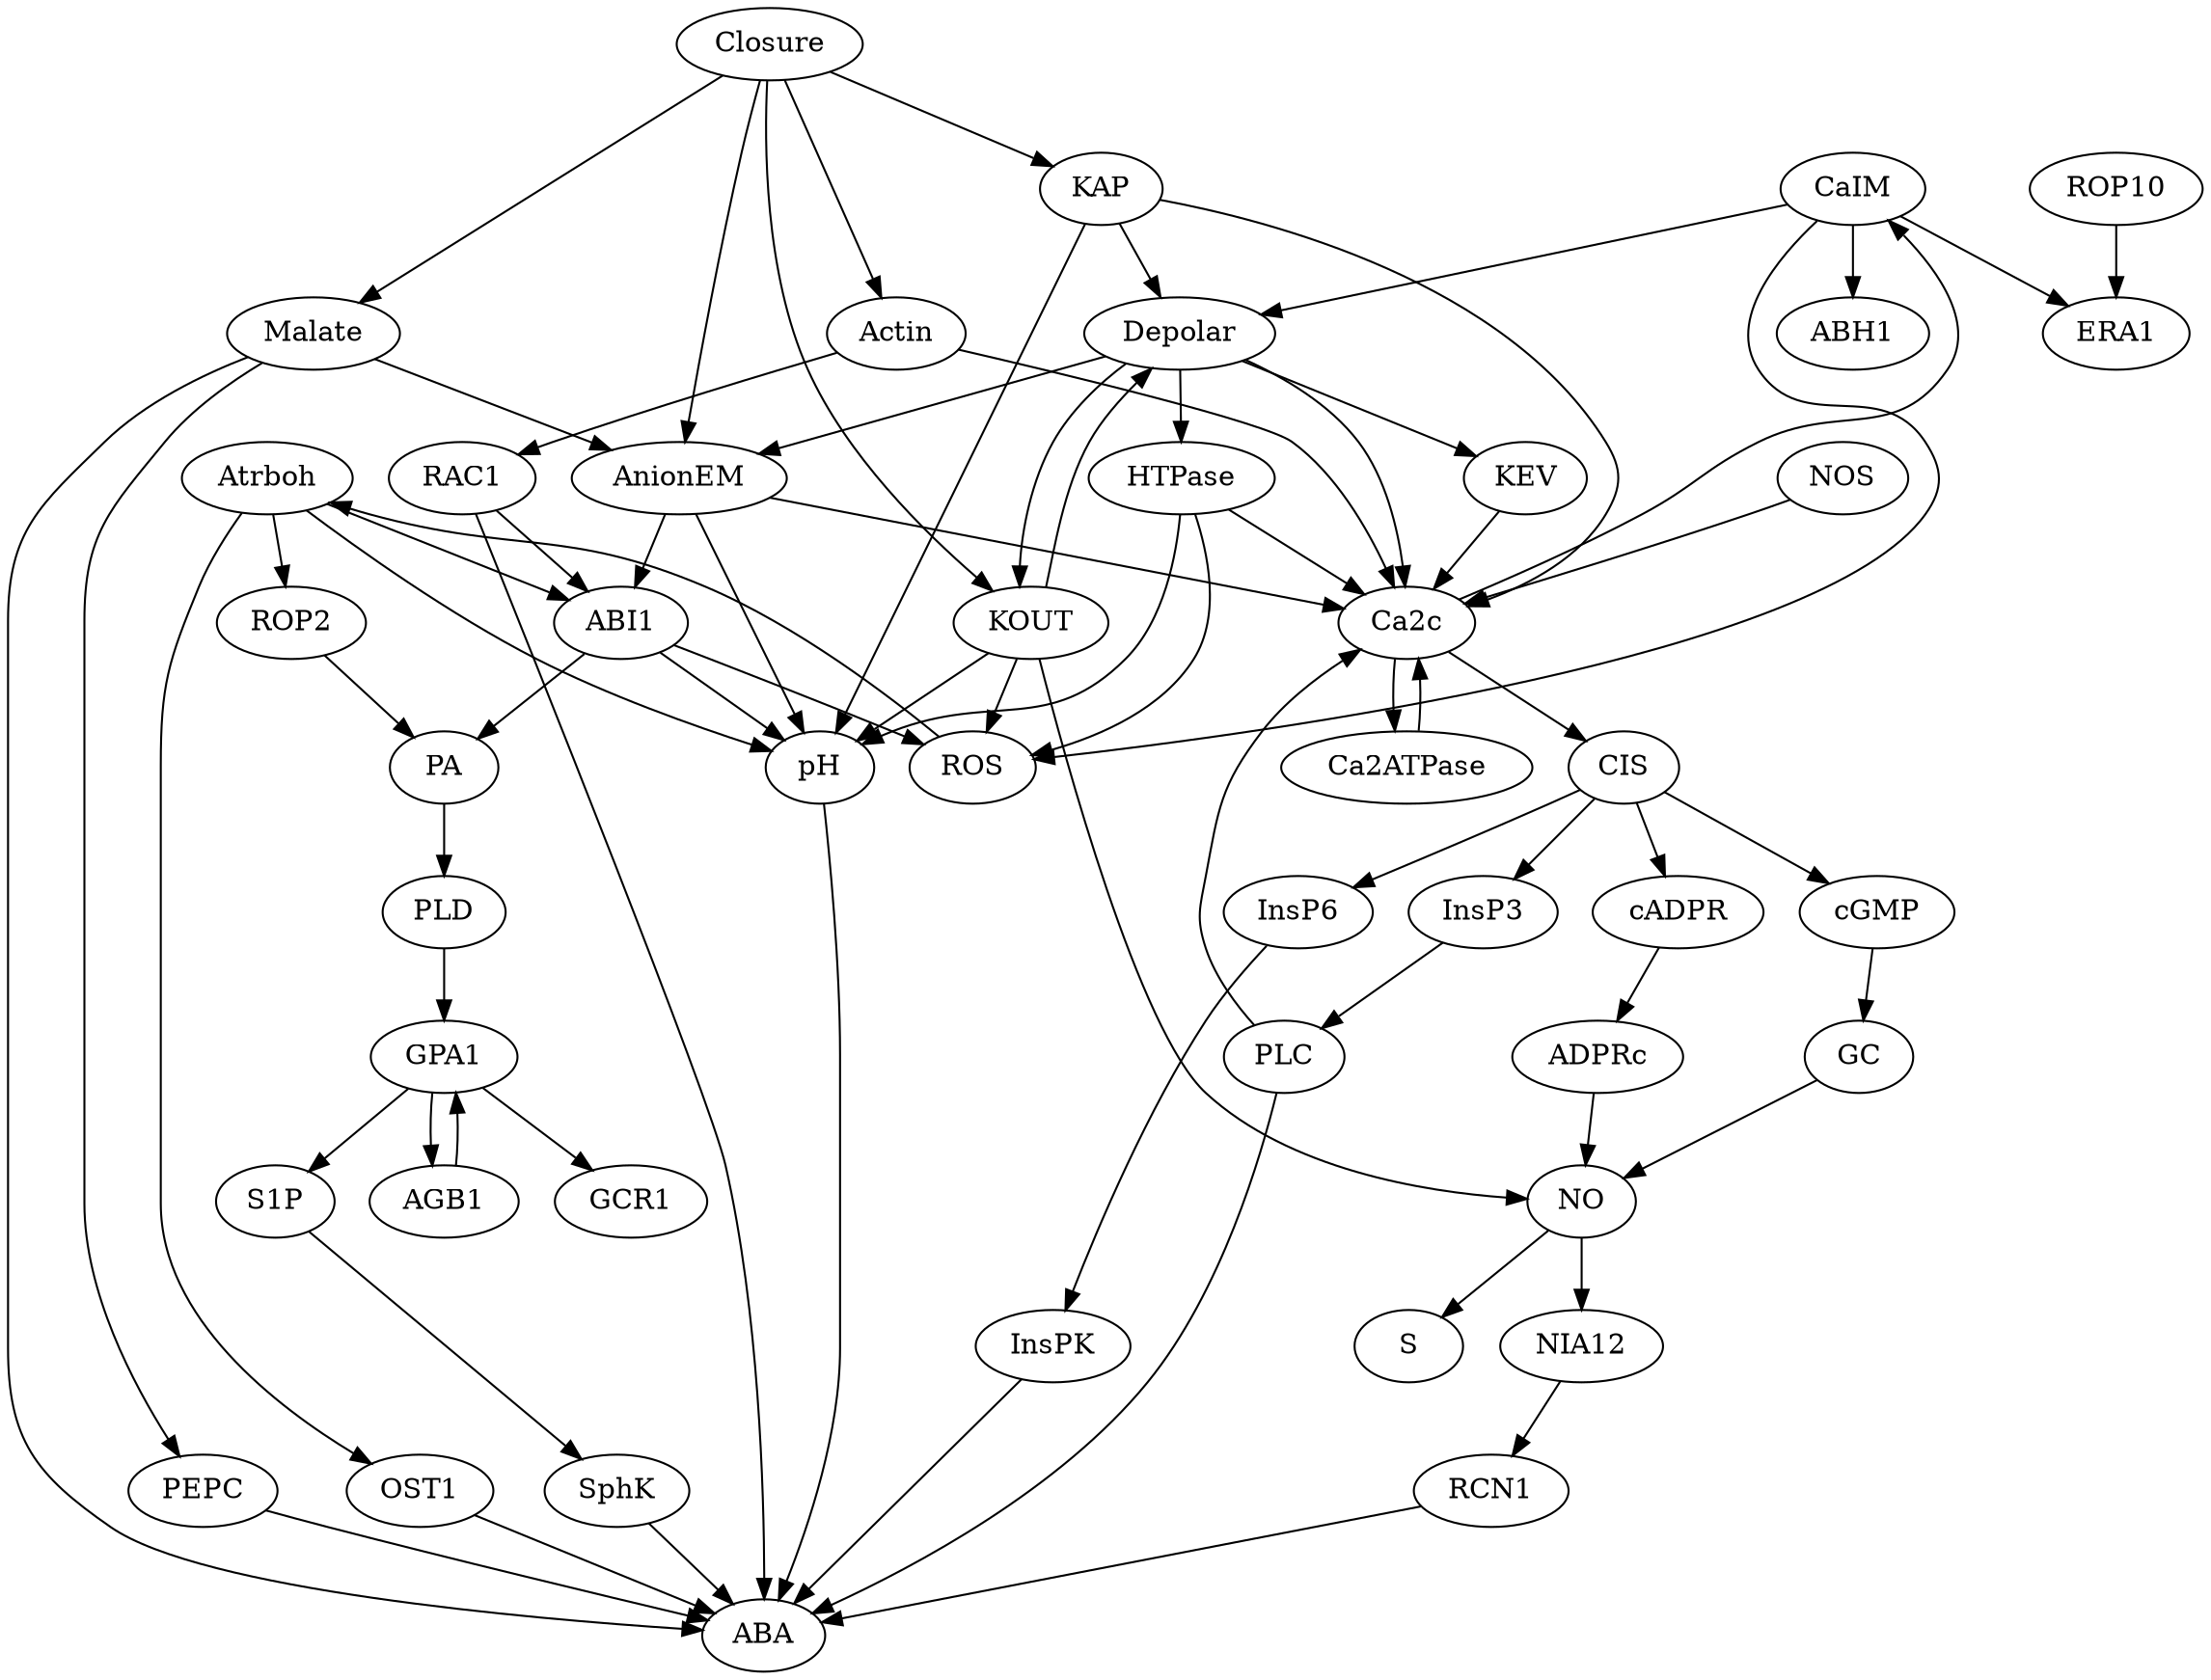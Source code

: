 digraph {
	graph [bb="0,0,979.8,828"];
	node [label="\N"];
	Atrboh	[height=0.5,
		pos="147,594",
		width=1.1735];
	OST1	[height=0.5,
		pos="189,90",
		width=1.011];
	Atrboh -> OST1	[pos="e,167.21,104.62 127.37,577.85 116.22,568.2 102.93,554.76 95,540 75.854,504.37 76,491.45 76,451 76,451 76,451 76,233 76,179.78 125.19,\
134.98 158.66,110.65"];
	pH	[height=0.5,
		pos="440,450",
		width=0.75];
	Atrboh -> pH	[pos="e,428.26,466.45 179.06,582.09 185.63,579.98 192.51,577.85 199,576 264.11,557.47 287.62,572.52 347,540 377.15,523.49 404.64,494.69 \
421.79,474.33"];
	ROP2	[height=0.5,
		pos="141,522",
		width=1.0291];
	Atrboh -> ROP2	[pos="e,142.47,540.1 145.52,575.7 144.86,567.98 144.06,558.71 143.32,550.11"];
	ABI1	[height=0.5,
		pos="305,522",
		width=0.92075];
	Atrboh -> ABI1	[pos="e,280.12,534.02 175.25,580.49 202.04,568.61 242.35,550.76 270.91,538.1"];
	ABA	[height=0.5,
		pos="376,18",
		width=0.84854];
	OST1 -> ABA	[pos="e,350.93,28.384 217.4,78.369 250.65,65.923 305.7,45.316 341.41,31.949"];
	pH -> ABA	[pos="e,383.71,35.642 435.06,432.12 427.78,405.69 415,352.81 415,307 415,307 415,307 415,161 415,119.33 399.19,73.163 387.7,45.114"];
	PA	[height=0.5,
		pos="165,450",
		width=0.75];
	ROP2 -> PA	[pos="e,159.24,467.79 146.81,504.05 149.55,496.06 152.89,486.33 155.95,477.4"];
	ABI1 -> pH	[pos="e,419.31,461.73 328.21,508.97 350.94,497.18 385.66,479.18 410.37,466.36"];
	ROS	[height=0.5,
		pos="364,450",
		width=0.86659];
	ABI1 -> ROS	[pos="e,350.66,466.82 318.39,505.12 326.01,496.08 335.69,484.58 344.18,474.52"];
	ABI1 -> PA	[pos="e,186.11,461.56 281.25,509.13 257.49,497.24 220.86,478.93 195.08,466.04"];
	Malate	[height=0.5,
		pos="129,666",
		width=1.1916];
	PEPC	[height=0.5,
		pos="82,90",
		width=1.0291];
	Malate -> PEPC	[pos="e,73.307,107.53 110.58,649.62 83.994,625.58 38,576.29 38,523 38,523 38,523 38,233 38,190.75 55.991,144.47 68.965,116.59"];
	Malate -> ABA	[pos="e,345.52,19.985 102.89,651.46 65.201,629.82 0,583.62 0,523 0,523 0,523 0,161 1.7764e-15,118.33 2.5692,98.515 36,72 81.691,35.762 \
255.44,23.971 335.35,20.416"];
	AnionEM	[height=0.5,
		pos="389,594",
		width=1.4804];
	Malate -> AnionEM	[pos="e,348.52,605.9 164.06,655.56 209.03,643.45 287.3,622.38 338.63,608.56"];
	PEPC -> ABA	[pos="e,347.69,25.055 113.15,80.176 123,77.464 133.93,74.529 144,72 211.99,54.922 291.76,37.201 337.84,27.19"];
	AnionEM -> pH	[pos="e,437.13,468.13 399.56,576.35 405.65,566.17 413.05,552.71 418,540 425.84,519.89 431.54,496.11 435.18,478.19"];
	AnionEM -> ABI1	[pos="e,322.27,537.39 369.94,577.12 358.19,567.32 342.97,554.65 330.23,544.02"];
	Ca2c	[height=0.5,
		pos="694,522",
		width=0.93881];
	AnionEM -> Ca2c	[pos="e,663.55,529.99 431.73,583.19 490.66,569.67 596.1,545.47 653.71,532.25"];
	Ca2ATPase	[height=0.5,
		pos="675,450",
		width=1.7332];
	Ca2ATPase -> Ca2c	[pos="e,695.22,503.7 685.54,468.1 688.43,475.79 691.18,485.05 693.18,493.67"];
	Ca2c -> Ca2ATPase	[pos="e,673.75,468.12 683.79,504.76 680.76,496.87 677.86,487.16 675.78,478.18"];
	CIS	[height=0.5,
		pos="783,450",
		width=0.75827];
	Ca2c -> CIS	[pos="e,766.09,464.3 712.44,506.5 725.64,496.12 743.55,482.03 758.02,470.64"];
	CaIM	[height=0.5,
		pos="609,738",
		width=0.99297];
	Ca2c -> CaIM	[pos="e,643.35,732.65 726.06,527.79 753.83,533.82 792.39,547.14 811,576 819.67,589.45 815.26,596.58 811,612 801.09,647.93 797.05,660.65 \
768,684 734.91,710.6 687.89,724.09 653.57,730.78"];
	SphK	[height=0.5,
		pos="312,90",
		width=0.99297];
	SphK -> ABA	[pos="e,361.84,34.492 326.2,73.465 334.66,64.221 345.54,52.321 354.97,42.003"];
	GPA1	[height=0.5,
		pos="165,306",
		width=1.011];
	AGB1	[height=0.5,
		pos="141,234",
		width=1.0291];
	GPA1 -> AGB1	[pos="e,140.97,252.12 153.63,288.76 150,280.78 146.37,270.95 143.63,261.89"];
	GCR1	[height=0.5,
		pos="234,234",
		width=1.0471];
	GPA1 -> GCR1	[pos="e,218.73,250.49 180.31,289.46 189.51,280.13 201.39,268.09 211.62,257.7"];
	S1P	[height=0.5,
		pos="319,234",
		width=0.81243];
	GPA1 -> S1P	[pos="e,296.16,245.38 190.78,293.28 217.24,281.25 258.48,262.51 287.01,249.54"];
	AGB1 -> GPA1	[pos="e,164.98,287.7 152.33,251.14 155.95,259.09 159.57,268.89 162.31,277.94"];
	S1P -> SphK	[pos="e,312.85,108.19 318.16,215.87 316.96,191.67 314.77,147.21 313.35,118.39"];
	ROS -> Atrboh	[pos="e,165.17,577.49 340.5,461.91 319.62,471.94 288.53,487.68 263,504 230.62,524.7 195.97,552.05 173.05,570.94"];
	PLD	[height=0.5,
		pos="165,378",
		width=0.84854];
	PA -> PLD	[pos="e,165,396.1 165,431.7 165,423.98 165,414.71 165,406.11"];
	InsP3	[height=0.5,
		pos="598,378",
		width=1.0291];
	CIS -> InsP3	[pos="e,626.69,389.68 761.62,438.78 756.54,436.46 751.11,434.07 746,432 701.44,413.95 689.21,412.33 644,396 641.46,395.08 638.84,394.13 \
636.21,393.17"];
	InsP6	[height=0.5,
		pos="690,378",
		width=1.0291];
	CIS -> InsP6	[pos="e,709.34,393.56 765.51,435.83 752.01,425.68 733.09,411.43 717.56,399.74"];
	cGMP	[height=0.5,
		pos="783,378",
		width=1.0652];
	CIS -> cGMP	[pos="e,783,396.1 783,431.7 783,423.98 783,414.71 783,406.11"];
	cADPR	[height=0.5,
		pos="882,378",
		width=1.1735];
	CIS -> cADPR	[pos="e,861.22,393.7 801.16,436.16 815.61,425.94 836.11,411.44 852.86,399.61"];
	CaIM -> ROS	[pos="e,362.36,468.16 595.02,721.34 573.21,697.08 532.7,652.69 524,648 445.66,605.75 384,680.36 327,612 316.75,599.71 322.99,591.49 327,\
576 331.59,558.28 340.76,557.21 347,540 354.27,519.94 358.61,496.16 361.08,478.23"];
	ERA1	[height=0.5,
		pos="479,666",
		width=1.011];
	CaIM -> ERA1	[pos="e,502.81,679.82 585.46,724.32 564.88,713.24 534.79,697.04 511.84,684.68"];
	Depolar	[height=0.5,
		pos="712,666",
		width=1.3179];
	CaIM -> Depolar	[pos="e,689.91,682.01 629.35,723.17 644.23,713.06 664.66,699.17 681.49,687.74"];
	ABH1	[height=0.5,
		pos="609,666",
		width=1.0471];
	CaIM -> ABH1	[pos="e,609,684.1 609,719.7 609,711.98 609,702.71 609,694.11"];
	NOS	[height=0.5,
		pos="928,594",
		width=0.9027];
	NOS -> Ca2c	[pos="e,723.85,530.63 901.85,582.93 895.4,580.56 888.48,578.11 882,576 831.23,559.49 771.8,543.24 733.57,533.18"];
	PLC	[height=0.5,
		pos="475,306",
		width=0.83048];
	InsP3 -> PLC	[pos="e,495.98,318.94 574.86,363.83 555.01,352.54 526.28,336.19 504.73,323.92"];
	InsPK	[height=0.5,
		pos="558,162",
		width=1.0652];
	InsP6 -> InsPK	[pos="e,568.17,179.49 679.86,360.56 656.92,323.37 600.91,232.57 573.55,188.22"];
	GC	[height=0.5,
		pos="766,306",
		width=0.75];
	cGMP -> GC	[pos="e,770.2,324.28 778.88,360.05 776.99,352.26 774.7,342.82 772.58,334.08"];
	ADPRc	[height=0.5,
		pos="866,306",
		width=1.1735];
	cADPR -> ADPRc	[pos="e,869.95,324.28 878.13,360.05 876.35,352.26 874.19,342.82 872.19,334.08"];
	NO	[height=0.5,
		pos="750,234",
		width=0.75];
	ADPRc -> NO	[pos="e,769.59,246.82 842.53,290.83 823.92,279.61 797.88,263.89 778.15,251.99"];
	NIA12	[height=0.5,
		pos="662,162",
		width=1.1193];
	NO -> NIA12	[pos="e,681.05,178.16 733.03,219.5 720.59,209.61 703.44,195.96 689.11,184.56"];
	S	[height=0.5,
		pos="750,162",
		width=0.75];
	NO -> S	[pos="e,750,180.1 750,215.7 750,207.98 750,198.71 750,190.11"];
	RCN1	[height=0.5,
		pos="629,90",
		width=1.0652];
	RCN1 -> ABA	[pos="e,403.09,26.496 596.7,80.063 549.59,67.029 462.27,42.869 412.76,29.171"];
	Closure	[height=0.5,
		pos="328,810",
		width=1.2818];
	Closure -> Malate	[pos="e,149.84,681.87 306.7,793.8 270.93,768.27 198.71,716.74 158.22,687.85"];
	Closure -> AnionEM	[pos="e,357.38,608.53 320.8,791.85 309.07,761.09 289.49,695.34 314,648 321.52,633.48 335.05,622.09 348.56,613.65"];
	KOUT	[height=0.5,
		pos="508,522",
		width=1.0652];
	Closure -> KOUT	[pos="e,501.32,539.85 324.62,791.74 319.38,759.61 313.13,690.1 347,648 377.66,609.89 412.58,642.27 451,612 472.06,595.41 487.64,568.77 \
497.15,548.96"];
	Actin	[height=0.5,
		pos="390,666",
		width=0.95686];
	Closure -> Actin	[pos="e,382.65,683.82 335.36,792.15 346.03,767.71 365.91,722.17 378.52,693.29"];
	KAP	[height=0.5,
		pos="790,738",
		width=0.84854];
	Closure -> KAP	[pos="e,760.75,743.43 370.22,802.6 459.16,789.13 664.66,757.99 750.85,744.93"];
	KOUT -> pH	[pos="e,454.44,465.86 492.57,505.12 483.36,495.64 471.53,483.46 461.43,473.06"];
	KOUT -> ROS	[pos="e,387.14,462.25 482.26,508.49 458.19,496.79 422.17,479.28 396.21,466.66"];
	KOUT -> NO	[pos="e,726.47,243.26 508.7,503.74 510.79,472.21 519.07,404.48 552,360 594.72,302.28 672.76,264.7 717.03,246.95"];
	KOUT -> Depolar	[pos="e,678.89,652.99 516.87,539.52 523.49,559.45 532.91,592.66 554,612 556.28,614.09 623.01,634.9 669.11,649.81"];
	Actin -> Ca2c	[pos="e,691.5,540.07 415.76,654.02 421.68,651.79 427.99,649.63 434,648 530.04,621.93 576.36,672.99 655,612 674.41,596.95 684.36,570.22 \
689.33,549.97"];
	RAC1	[height=0.5,
		pos="244,594",
		width=1.011];
	Actin -> RAC1	[pos="e,269.5,607.23 365.56,653.28 341.75,641.86 305.3,624.39 278.53,611.56"];
	KAP -> pH	[pos="e,466.45,454.59 815.86,728.1 876.58,705.82 1019.5,644.48 969,576 904.96,489.08 841.9,529.53 737,504 644.25,481.42 533.03,464.13 \
476.65,456.04"];
	KAP -> Ca2c	[pos="e,727.26,525.97 801.26,720.87 821.26,690.06 858.06,621.82 827,576 807.07,546.61 767.97,533.52 737.3,527.68"];
	KAP -> Depolar	[pos="e,729.77,682.95 773.84,722.5 763.3,713.04 749.32,700.49 737.32,689.72"];
	InsPK -> ABA	[pos="e,400.52,28.757 546.18,144.6 531.73,125.4 505.76,93.497 478,72 457.16,55.862 430.67,42.268 409.91,32.889"];
	ROP10	[height=0.5,
		pos="479,738",
		width=1.1916];
	ROP10 -> ERA1	[pos="e,479,684.1 479,719.7 479,711.98 479,702.71 479,694.11"];
	NIA12 -> RCN1	[pos="e,636.91,107.79 654.01,144.05 650.2,135.97 645.56,126.12 641.31,117.11"];
	Depolar -> AnionEM	[pos="e,435.61,602.81 676.9,653.77 670,651.72 662.8,649.7 656,648 584.08,629.99 500.03,614.15 445.73,604.58"];
	Depolar -> Ca2c	[pos="e,696.18,540.19 709.83,647.87 706.76,623.67 701.13,579.21 697.47,550.39"];
	Depolar -> KOUT	[pos="e,504.28,540.23 673.92,655.1 622.8,640.42 538.56,614.35 536,612 518.33,595.8 508.85,569.86 505.5,550.16"];
	KEV	[height=0.5,
		pos="771,594",
		width=0.84854];
	Depolar -> KEV	[pos="e,757.8,610.67 725.68,648.76 733.24,639.8 742.75,628.51 751.11,618.59"];
	HTPase	[height=0.5,
		pos="600,594",
		width=1.2818];
	Depolar -> HTPase	[pos="e,623.45,609.65 688.52,650.33 672.24,640.15 650.36,626.47 632.42,615.26"];
	KEV -> Ca2c	[pos="e,710.47,537.97 755.05,578.5 744.35,568.77 730.07,555.79 718.01,544.83"];
	HTPase -> pH	[pos="e,462.02,460.45 602.63,575.84 604.63,556.22 604.68,524.2 588,504 556.06,465.31 527.98,485.62 481,468 477.9,466.84 474.68,465.58 \
471.48,464.31"];
	HTPase -> Ca2c	[pos="e,674.92,537.21 620.4,577.81 633.94,567.73 651.87,554.37 666.65,543.37"];
	HTPase -> ROS	[pos="e,387.86,461.91 596,575.79 590.37,555.5 578.1,522.24 555,504 500.85,461.25 469.53,489.57 404,468 401.76,467.26 399.48,466.45 397.19,\
465.6"];
	RAC1 -> ABI1	[pos="e,291.21,538.82 257.84,577.12 265.72,568.08 275.73,556.58 284.51,546.52"];
	RAC1 -> ABA	[pos="e,376.2,36.197 246.91,575.75 250.13,557.69 255.84,528.57 263,504 296.46,389.24 331.01,368.68 357,252 373.27,178.96 375.96,90.27 \
376.19,46.359"];
	GC -> NO	[pos="e,753.95,252.28 762.13,288.05 760.35,280.26 758.19,270.82 756.19,262.08"];
	PLC -> ABA	[pos="e,394.27,32.514 474.95,287.78 474.15,247.56 468.11,145.3 429,72 422.38,59.589 411.9,48.209 402,39.203"];
	PLC -> Ca2c	[pos="e,669.12,509.46 485.1,323.23 504.96,354.22 551.75,422.74 604,468 620.92,482.66 642.46,495.51 660.22,504.88"];
	PLD -> GPA1	[pos="e,165,324.1 165,359.7 165,351.98 165,342.71 165,334.11"];
}
